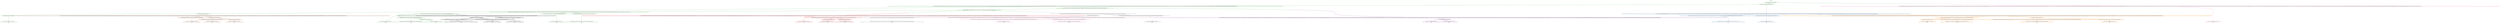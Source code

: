 digraph T {
	{
		rank=same
		69 [penwidth=3,colorscheme=set19,color=3,label="1672;1673;1674;1675;1676;1677;1678;1679;1680;1681_P\nP\n23% 0%"]
		64 [penwidth=3,colorscheme=set19,color=3,label="4503;4504;4505;4506;4507;4508;4509;4510;4511;4512_P\nP\n0% 13%"]
		62 [penwidth=3,colorscheme=set19,color=3,label="4593;4594;4595;4596;4597;4598;4599;4600;4601;4602;4683;4684;4685;4686;4687;4688;4689;4690;4691;4692_P\nP\n0% 14%"]
		60 [penwidth=3,colorscheme=set19,color=3,label="4763;4764;4765;4766;4767;4768;4769;4770;4771;4772_P\nP\n0% 38%"]
		58 [penwidth=3,colorscheme=set19,color=3,label="4483;4484;4485;4486;4487;4488;4489;4490;4491;4492_P\nP\n41% 35%"]
		56 [penwidth=3,colorscheme=set19,color=3,label="4363;4364;4365;4366;4367;4368;4369;4370;4371;4372;4473;4474;4475;4476;4477;4478;4479;4480;4481;4482_P\nP\n36% 0%"]
		54 [penwidth=3,colorscheme=set19,color=2,label="1492;1493;1494;1495;1496;1497;1498;1499;1500;1501;1762;1763;1764;1765;1766;1767;1768;1769;1770;1771_M1\nM1\n78%"]
		52 [penwidth=3,colorscheme=set19,color=2,label="1682;1683;1684;1685;1686;1687;1688;1689;1690;1691_M1\nM1\n22%"]
		49 [penwidth=3,colorscheme=set19,color=8,label="6283;6284;6285;6286;6287;6288;6289;6290;6291;6292_M2\nM2\n23%"]
		47 [penwidth=3,colorscheme=set19,color=8,label="5823;5824;5825;5826;5827;5828;5829;5830;5831;5832;6053;6054;6055;6056;6057;6058;6059;6060;6061;6062_M2\nM2\n58%"]
		46 [penwidth=3,colorscheme=set19,color=8,label="3732;3733;3734;3735;3736;3737;3738;3739;3740;3741_M2\nM2\n19%"]
		44 [penwidth=3,colorscheme=set19,color=9,label="3102;3103;3104;3105;3106;3107;3108;3109;3110;3111;3192;3193;3194;3195;3196;3197;3198;3199;3200;3201;3282;3283;3284;3285;3286;3287;3288;3289;3290;3291;3602;3603;3604;3605;3606;3607;3608;3609;3610;3611_M3\nM3\n14%"]
		42 [penwidth=3,colorscheme=set19,color=9,label="3502;3503;3504;3505;3506;3507;3508;3509;3510;3511_M3\nM3\n86%"]
		40 [penwidth=3,colorscheme=set19,color=7,label="4793;4794;4795;4796;4797;4798;4799;4800;4801;4802_M4\nM4\n23%"]
		37 [penwidth=3,colorscheme=set19,color=7,label="5193;5194;5195;5196;5197;5198;5199;5200;5201;5202_M4\nM4\n20%"]
		35 [penwidth=3,colorscheme=set19,color=7,label="5183;5184;5185;5186;5187;5188;5189;5190;5191;5192_M4\nM4\n57%"]
		32 [penwidth=3,colorscheme=set19,color=5,label="5103;5104;5105;5106;5107;5108;5109;5110;5111;5112_M5\nM5\n20%"]
		30 [penwidth=3,colorscheme=set19,color=5,label="5603;5604;5605;5606;5607;5608;5609;5610;5611;5612;5663;5664;5665;5666;5667;5668;5669;5670;5671;5672_M5\nM5\n25%"]
		27 [penwidth=3,colorscheme=set19,color=5,label="5523;5524;5525;5526;5527;5528;5529;5530;5531;5532;5593;5594;5595;5596;5597;5598;5599;5600;5601;5602_M5\nM5\n19%"]
		25 [penwidth=3,colorscheme=set19,color=5,label="4813;4814;4815;4816;4817;4818;4819;4820;4821;4822_M5\nM5\n35%"]
		24 [penwidth=3,colorscheme=set19,color=4,label="6573;6574;6575;6576;6577;6578;6579;6580;6581;6582_M6\nM6\n51%"]
		22 [penwidth=3,colorscheme=set19,color=4,label="6693;6694;6695;6696;6697;6698;6699;6700;6701;6702_M6\nM6\n49%"]
		21 [penwidth=3,colorscheme=set19,color=1,label="6313;6314;6315;6316;6317;6318;6319;6320;6321;6322_M7\nM7\n15%"]
		18 [penwidth=3,colorscheme=set19,color=1,label="6863;6864;6865;6866;6867;6868;6869;6870;6871;6872_M7\nM7\n15%"]
		16 [penwidth=3,colorscheme=set19,color=1,label="6953;6954;6955;6956;6957;6958;6959;6960;6961;6962_M7\nM7\n69%"]
		13 [penwidth=3,colorscheme=set19,color=10,label="6533;6534;6535;6536;6537;6538;6539;6540;6541;6542;7003;7004;7005;7006;7007;7008;7009;7010;7011;7012_M8\nM8\n12%"]
		11 [penwidth=3,colorscheme=set19,color=10,label="6993;6994;6995;6996;6997;6998;6999;7000;7001;7002_M8\nM8\n26%"]
		9 [penwidth=3,colorscheme=set19,color=10,label="6793;6794;6795;6796;6797;6798;6799;6800;6801;6802_M8\nM8\n62%"]
	}
	75 [penwidth=3,colorscheme=set19,color=3,label="GL"]
	74 [penwidth=3,colorscheme=set19,color=3,label="0;1;2;3;4;5;6;7;8;9;10;11;12;13;14;15;16;17;18;19;20"]
	73 [penwidth=3,colorscheme=set19,color=3,label="21;22;23;24;25;26;27;28;29;30;41;42;43;44;45;46;47;48;49;50"]
	72 [penwidth=3,colorscheme=set19,color=3,label="51;52;53;54;55;56;57;58;59;60;81;82;83;84;85;86;87;88;89;90;101;102;103;104;105;106;107;108;109;110;121;122;123;124;125;126;127;128;129;130;151;152;153;154;155;156;157;158;159;160;241;242;243;244;245;246;247;248;249;250;271;272;273;274;275;276;277;278;279;280;301;302;303;304;305;306;307;308;309;310;401;402;403;404;405;406;407;408;409;410;491;492;493;494;495;496;497;498;499;500;561;562;563;564;565;566;567;568;569;570;571;572;573;574;575;576;577;578;579;580;601;602;603;604;605;606;607;608;609;610;651;652;653;654;655;656;657;658;659;660;691;692;693;694;695;696;697;698;699;700;751;752;753;754;755;756;757;758;759;760;781;782;783;784;785;786;787;788;789;790;821;822;823;824;825;826;827;828;829;830;871;872;873;874;875;876;877;878;879;880;901;902;903;904;905;906;907;908;909;910;921;922;923;924;925;926;927;928;929;930;961;962;963;964;965;966;967;968;969;970;981;982;983;984;985;986;987;988;989;990;1001;1002;1003;1004;1005;1006;1007;1008;1009;1010;1031;1032;1033;1034;1035;1036;1037;1038;1039;1040;1051;1052;1053;1054;1055;1056;1057;1058;1059;1060;1101;1102;1103;1104;1105;1106;1107;1108;1109;1110;1111;1112;1113;1114;1115;1116;1117;1118;1119;1120;1141;1142;1143;1144;1145;1146;1147;1148;1149;1150;1261;1262;1263;1264;1265;1266;1267;1268;1269;1270;1331;1332;1333;1334;1335;1336;1337;1338;1339;1340;1381;1382;1383;1384;1385;1386;1387;1388;1389;1390;1391;1532;1533;1534;1535;1536;1537;1538;1539;1540;1541"]
	71 [penwidth=3,colorscheme=set19,color=3,label="1592;1593;1594;1595;1596;1597;1598;1599;1600;1601"]
	70 [penwidth=3,colorscheme=set19,color=3,label="1672;1673;1674;1675;1676;1677;1678;1679;1680;1681"]
	68 [penwidth=3,colorscheme=set19,color=3,label="1812;1813;1814;1815;1816;1817;1818;1819;1820;1821;1852;1853;1854;1855;1856;1857;1858;1859;1860;1861;1892;1893;1894;1895;1896;1897;1898;1899;1900;1901;1992;1993;1994;1995;1996;1997;1998;1999;2000;2001"]
	67 [penwidth=3,colorscheme=set19,color=3,label="2042;2043;2044;2045;2046;2047;2048;2049;2050;2051;2172;2173;2174;2175;2176;2177;2178;2179;2180;2181;2302;2303;2304;2305;2306;2307;2308;2309;2310;2311"]
	66 [penwidth=3,colorscheme=set19,color=3,label="2422;2423;2424;2425;2426;2427;2428;2429;2430;2431;2722;2723;2724;2725;2726;2727;2728;2729;2730;2731;2772;2773;2774;2775;2776;2777;2778;2779;2780;2781;2882;2883;2884;2885;2886;2887;2888;2889;2890;2891;3072;3073;3074;3075;3076;3077;3078;3079;3080;3081;3322;3323;3324;3325;3326;3327;3328;3329;3330;3331;3432;3433;3434;3435;3436;3437;3438;3439;3440;3441;3842;3843;3844;3845;3846;3847;3848;3849;3850;3851;3922;3923;3924;3925;3926;3927;3928;3929;3930;3931;3952;3953;3954;3955;3956;3957;3958;3959;3960;3961;4142;4143;4144;4145;4146;4147;4148;4149;4150;4151;4152"]
	65 [penwidth=3,colorscheme=set19,color=3,label="4253;4254;4255;4256;4257;4258;4259;4260;4261;4262;4383;4384;4385;4386;4387;4388;4389;4390;4391;4392;4503;4504;4505;4506;4507;4508;4509;4510;4511;4512"]
	63 [penwidth=3,colorscheme=set19,color=3,label="4593;4594;4595;4596;4597;4598;4599;4600;4601;4602;4683;4684;4685;4686;4687;4688;4689;4690;4691;4692"]
	61 [penwidth=3,colorscheme=set19,color=3,label="4763;4764;4765;4766;4767;4768;4769;4770;4771;4772"]
	59 [penwidth=3,colorscheme=set19,color=3,label="4313;4314;4315;4316;4317;4318;4319;4320;4321;4322;4483;4484;4485;4486;4487;4488;4489;4490;4491;4492"]
	57 [penwidth=3,colorscheme=set19,color=3,label="4363;4364;4365;4366;4367;4368;4369;4370;4371;4372;4473;4474;4475;4476;4477;4478;4479;4480;4481;4482"]
	55 [penwidth=3,colorscheme=set19,color=2,label="1221;1222;1223;1224;1225;1226;1227;1228;1229;1230;1311;1312;1313;1314;1315;1316;1317;1318;1319;1320;1412;1413;1414;1415;1416;1417;1418;1419;1420;1421;1492;1493;1494;1495;1496;1497;1498;1499;1500;1501;1762;1763;1764;1765;1766;1767;1768;1769;1770;1771"]
	53 [penwidth=3,colorscheme=set19,color=2,label="1462;1463;1464;1465;1466;1467;1468;1469;1470;1471;1682;1683;1684;1685;1686;1687;1688;1689;1690;1691"]
	51 [penwidth=3,colorscheme=set19,color=9,label="2962;2963;2964;2965;2966;2967;2968;2969;2970;2971"]
	50 [penwidth=3,colorscheme=set19,color=8,label="5773;5774;5775;5776;5777;5778;5779;5780;5781;5782;6013;6014;6015;6016;6017;6018;6019;6020;6021;6022;6063;6064;6065;6066;6067;6068;6069;6070;6071;6072;6163;6164;6165;6166;6167;6168;6169;6170;6171;6172;6233;6234;6235;6236;6237;6238;6239;6240;6241;6242;6283;6284;6285;6286;6287;6288;6289;6290;6291;6292"]
	48 [penwidth=3,colorscheme=set19,color=8,label="5793;5794;5795;5796;5797;5798;5799;5800;5801;5802;5823;5824;5825;5826;5827;5828;5829;5830;5831;5832;6053;6054;6055;6056;6057;6058;6059;6060;6061;6062"]
	45 [penwidth=3,colorscheme=set19,color=9,label="3102;3103;3104;3105;3106;3107;3108;3109;3110;3111;3192;3193;3194;3195;3196;3197;3198;3199;3200;3201;3282;3283;3284;3285;3286;3287;3288;3289;3290;3291;3602;3603;3604;3605;3606;3607;3608;3609;3610;3611"]
	43 [penwidth=3,colorscheme=set19,color=9,label="3042;3043;3044;3045;3046;3047;3048;3049;3050;3051;3182;3183;3184;3185;3186;3187;3188;3189;3190;3191;3262;3263;3264;3265;3266;3267;3268;3269;3270;3271;3502;3503;3504;3505;3506;3507;3508;3509;3510;3511"]
	41 [penwidth=3,colorscheme=set19,color=7,label="4693;4694;4695;4696;4697;4698;4699;4700;4701;4702;4793;4794;4795;4796;4797;4798;4799;4800;4801;4802"]
	39 [penwidth=3,colorscheme=set19,color=7,label="4783;4784;4785;4786;4787;4788;4789;4790;4791;4792"]
	38 [penwidth=3,colorscheme=set19,color=7,label="4953;4954;4955;4956;4957;4958;4959;4960;4961;4962;5193;5194;5195;5196;5197;5198;5199;5200;5201;5202"]
	36 [penwidth=3,colorscheme=set19,color=7,label="5183;5184;5185;5186;5187;5188;5189;5190;5191;5192"]
	34 [penwidth=3,colorscheme=set19,color=5,label="4343;4344;4345;4346;4347;4348;4349;4350;4351;4352;4423;4424;4425;4426;4427;4428;4429;4430;4431;4432;4723;4724;4725;4726;4727;4728;4729;4730;4731;4732"]
	33 [penwidth=3,colorscheme=set19,color=5,label="5103;5104;5105;5106;5107;5108;5109;5110;5111;5112"]
	31 [penwidth=3,colorscheme=set19,color=5,label="5263;5264;5265;5266;5267;5268;5269;5270;5271;5272;5603;5604;5605;5606;5607;5608;5609;5610;5611;5612;5663;5664;5665;5666;5667;5668;5669;5670;5671;5672"]
	29 [penwidth=3,colorscheme=set19,color=5,label="4413;4414;4415;4416;4417;4418;4419;4420;4421;4422"]
	28 [penwidth=3,colorscheme=set19,color=5,label="4533;4534;4535;4536;4537;4538;4539;4540;4541;4542;4633;4634;4635;4636;4637;4638;4639;4640;4641;4642;4713;4714;4715;4716;4717;4718;4719;4720;4721;4722;4823;4824;4825;4826;4827;4828;4829;4830;4831;4832;4903;4904;4905;4906;4907;4908;4909;4910;4911;4912;5363;5364;5365;5366;5367;5368;5369;5370;5371;5372;5523;5524;5525;5526;5527;5528;5529;5530;5531;5532;5593;5594;5595;5596;5597;5598;5599;5600;5601;5602"]
	26 [penwidth=3,colorscheme=set19,color=5,label="4623;4624;4625;4626;4627;4628;4629;4630;4631;4632;4813;4814;4815;4816;4817;4818;4819;4820;4821;4822"]
	23 [penwidth=3,colorscheme=set19,color=4,label="6693;6694;6695;6696;6697;6698;6699;6700;6701;6702"]
	20 [penwidth=3,colorscheme=set19,color=1,label="6363;6364;6365;6366;6367;6368;6369;6370;6371;6372;6503;6504;6505;6506;6507;6508;6509;6510;6511;6512;6613;6614;6615;6616;6617;6618;6619;6620;6621;6622;6753;6754;6755;6756;6757;6758;6759;6760;6761;6762"]
	19 [penwidth=3,colorscheme=set19,color=1,label="6863;6864;6865;6866;6867;6868;6869;6870;6871;6872"]
	17 [penwidth=3,colorscheme=set19,color=1,label="6953;6954;6955;6956;6957;6958;6959;6960;6961;6962"]
	15 [penwidth=3,colorscheme=set19,color=10,label="6443;6444;6445;6446;6447;6448;6449;6450;6451;6452"]
	14 [penwidth=3,colorscheme=set19,color=10,label="6533;6534;6535;6536;6537;6538;6539;6540;6541;6542;7003;7004;7005;7006;7007;7008;7009;7010;7011;7012"]
	12 [penwidth=3,colorscheme=set19,color=10,label="6643;6644;6645;6646;6647;6648;6649;6650;6651;6652;6893;6894;6895;6896;6897;6898;6899;6900;6901;6902;6993;6994;6995;6996;6997;6998;6999;7000;7001;7002"]
	10 [penwidth=3,colorscheme=set19,color=10,label="6523;6524;6525;6526;6527;6528;6529;6530;6531;6532;6793;6794;6795;6796;6797;6798;6799;6800;6801;6802"]
	8 [penwidth=3,colorscheme=set19,color=8,label="3272;3273;3274;3275;3276;3277;3278;3279;3280;3281;3392;3393;3394;3395;3396;3397;3398;3399;3400;3401;3592;3593;3594;3595;3596;3597;3598;3599;3600;3601;3752;3753;3754;3755;3756;3757;3758;3759;3760;3761;3982;3983;3984;3985;3986;3987;3988;3989;3990;3991;4163;4164;4165;4166;4167;4168;4169;4170;4171;4172;4213;4214;4215;4216;4217;4218;4219;4220;4221;4222;4263;4264;4265;4266;4267;4268;4269;4270;4271;4272;4323;4324;4325;4326;4327;4328;4329;4330;4331;4332;4393;4394;4395;4396;4397;4398;4399;4400;4401;4402;4513;4514;4515;4516;4517;4518;4519;4520;4521;4522;4773;4774;4775;4776;4777;4778;4779;4780;4781;4782;5053;5054;5055;5056;5057;5058;5059;5060;5061;5062;5163;5164;5165;5166;5167;5168;5169;5170;5171;5172;5313;5314;5315;5316;5317;5318;5319;5320;5321;5322;5653;5654;5655;5656;5657;5658;5659;5660;5661;5662"]
	7 [penwidth=3,colorscheme=set19,color=5,label="1241;1242;1243;1244;1245;1246;1247;1248;1249;1250;1301;1302;1303;1304;1305;1306;1307;1308;1309;1310;1402;1403;1404;1405;1406;1407;1408;1409;1410;1411;1482;1483;1484;1485;1486;1487;1488;1489;1490;1491;1612;1613;1614;1615;1616;1617;1618;1619;1620;1621;1832;1833;1834;1835;1836;1837;1838;1839;1840;1841;1912;1913;1914;1915;1916;1917;1918;1919;1920;1921;2062;2063;2064;2065;2066;2067;2068;2069;2070;2071;2102;2103;2104;2105;2106;2107;2108;2109;2110;2111;2192;2193;2194;2195;2196;2197;2198;2199;2200;2201;2252;2253;2254;2255;2256;2257;2258;2259;2260;2261;2362;2363;2364;2365;2366;2367;2368;2369;2370;2371;2392;2393;2394;2395;2396;2397;2398;2399;2400;2401;2462;2463;2464;2465;2466;2467;2468;2469;2470;2471;2542;2543;2544;2545;2546;2547;2548;2549;2550;2551;2642;2643;2644;2645;2646;2647;2648;2649;2650;2651;2832;2833;2834;2835;2836;2837;2838;2839;2840;2841;2892;2893;2894;2895;2896;2897;2898;2899;2900;2901;3002;3003;3004;3005;3006;3007;3008;3009;3010;3011;3132;3133;3134;3135;3136;3137;3138;3139;3140;3141;3232;3233;3234;3235;3236;3237;3238;3239;3240;3241;3332;3333;3334;3335;3336;3337;3338;3339;3340;3341;3542;3543;3544;3545;3546;3547;3548;3549;3550;3551;3972;3973;3974;3975;3976;3977;3978;3979;3980;3981;4062;4063;4064;4065;4066;4067;4068;4069;4070;4071;4092;4093;4094;4095;4096;4097;4098;4099;4100;4101;4122;4123;4124;4125;4126;4127;4128;4129;4130;4131;4153;4154;4155;4156;4157;4158;4159;4160;4161;4162;4203;4204;4205;4206;4207;4208;4209;4210;4211;4212;4283;4284;4285;4286;4287;4288;4289;4290;4291;4292"]
	6 [penwidth=3,colorscheme=set19,color=10,label="4673;4674;4675;4676;4677;4678;4679;4680;4681;4682;4853;4854;4855;4856;4857;4858;4859;4860;4861;4862;5153;5154;5155;5156;5157;5158;5159;5160;5161;5162;5433;5434;5435;5436;5437;5438;5439;5440;5441;5442;5643;5644;5645;5646;5647;5648;5649;5650;5651;5652;5813;5814;5815;5816;5817;5818;5819;5820;5821;5822;5913;5914;5915;5916;5917;5918;5919;5920;5921;5922;5963;5964;5965;5966;5967;5968;5969;5970;5971;5972;6043;6044;6045;6046;6047;6048;6049;6050;6051;6052;6103;6104;6105;6106;6107;6108;6109;6110;6111;6112;6223;6224;6225;6226;6227;6228;6229;6230;6231;6232"]
	5 [penwidth=3,colorscheme=set19,color=1,label="2522;2523;2524;2525;2526;2527;2528;2529;2530;2531;2572;2573;2574;2575;2576;2577;2578;2579;2580;2581;2622;2623;2624;2625;2626;2627;2628;2629;2630;2631;2662;2663;2664;2665;2666;2667;2668;2669;2670;2671;2982;2983;2984;2985;2986;2987;2988;2989;2990;2991;3122;3123;3124;3125;3126;3127;3128;3129;3130;3131;3312;3313;3314;3315;3316;3317;3318;3319;3320;3321;3422;3423;3424;3425;3426;3427;3428;3429;3430;3431;3532;3533;3534;3535;3536;3537;3538;3539;3540;3541;3622;3623;3624;3625;3626;3627;3628;3629;3630;3631;3702;3703;3704;3705;3706;3707;3708;3709;3710;3711;3772;3773;3774;3775;3776;3777;3778;3779;3780;3781;3812;3813;3814;3815;3816;3817;3818;3819;3820;3821;3892;3893;3894;3895;3896;3897;3898;3899;3900;3901;4002;4003;4004;4005;4006;4007;4008;4009;4010;4011;4032;4033;4034;4035;4036;4037;4038;4039;4040;4041;4102;4103;4104;4105;4106;4107;4108;4109;4110;4111;4173;4174;4175;4176;4177;4178;4179;4180;4181;4182;4303;4304;4305;4306;4307;4308;4309;4310;4311;4312;4353;4354;4355;4356;4357;4358;4359;4360;4361;4362;4463;4464;4465;4466;4467;4468;4469;4470;4471;4472;4753;4754;4755;4756;4757;4758;4759;4760;4761;4762;5033;5034;5035;5036;5037;5038;5039;5040;5041;5042;5133;5134;5135;5136;5137;5138;5139;5140;5141;5142;5303;5304;5305;5306;5307;5308;5309;5310;5311;5312;5413;5414;5415;5416;5417;5418;5419;5420;5421;5422;5503;5504;5505;5506;5507;5508;5509;5510;5511;5512;5563;5564;5565;5566;5567;5568;5569;5570;5571;5572;5633;5634;5635;5636;5637;5638;5639;5640;5641;5642;5673;5674;5675;5676;5677;5678;5679;5680;5681;5682;5743;5744;5745;5746;5747;5748;5749;5750;5751;5752;5863;5864;5865;5866;5867;5868;5869;5870;5871;5872;6093;6094;6095;6096;6097;6098;6099;6100;6101;6102;6143;6144;6145;6146;6147;6148;6149;6150;6151;6152;6313;6314;6315;6316;6317;6318;6319;6320;6321;6322"]
	4 [penwidth=3,colorscheme=set19,color=4,label="2132;2133;2134;2135;2136;2137;2138;2139;2140;2141;2162;2163;2164;2165;2166;2167;2168;2169;2170;2171;2242;2243;2244;2245;2246;2247;2248;2249;2250;2251;2262;2263;2264;2265;2266;2267;2268;2269;2270;2271;2342;2343;2344;2345;2346;2347;2348;2349;2350;2351;2412;2413;2414;2415;2416;2417;2418;2419;2420;2421;2482;2483;2484;2485;2486;2487;2488;2489;2490;2491;2562;2563;2564;2565;2566;2567;2568;2569;2570;2571;2612;2613;2614;2615;2616;2617;2618;2619;2620;2621;2652;2653;2654;2655;2656;2657;2658;2659;2660;2661;2712;2713;2714;2715;2716;2717;2718;2719;2720;2721;2762;2763;2764;2765;2766;2767;2768;2769;2770;2771;2932;2933;2934;2935;2936;2937;2938;2939;2940;2941;2992;2993;2994;2995;2996;2997;2998;2999;3000;3001;3632;3633;3634;3635;3636;3637;3638;3639;3640;3641;3712;3713;3714;3715;3716;3717;3718;3719;3720;3721;3782;3783;3784;3785;3786;3787;3788;3789;3790;3791;3852;3853;3854;3855;3856;3857;3858;3859;3860;3861;3902;3903;3904;3905;3906;3907;3908;3909;3910;3911;4012;4013;4014;4015;4016;4017;4018;4019;4020;4021;4052;4053;4054;4055;4056;4057;4058;4059;4060;4061;4193;4194;4195;4196;4197;4198;4199;4200;4201;4202;4233;4234;4235;4236;4237;4238;4239;4240;4241;4242;4293;4294;4295;4296;4297;4298;4299;4300;4301;4302;4443;4444;4445;4446;4447;4448;4449;4450;4451;4452;4733;4734;4735;4736;4737;4738;4739;4740;4741;4742;5013;5014;5015;5016;5017;5018;5019;5020;5021;5022;5113;5114;5115;5116;5117;5118;5119;5120;5121;5122;5283;5284;5285;5286;5287;5288;5289;5290;5291;5292;5543;5544;5545;5546;5547;5548;5549;5550;5551;5552;5713;5714;5715;5716;5717;5718;5719;5720;5721;5722;5753;5754;5755;5756;5757;5758;5759;5760;5761;5762;5843;5844;5845;5846;5847;5848;5849;5850;5851;5852;5883;5884;5885;5886;5887;5888;5889;5890;5891;5892;5933;5934;5935;5936;5937;5938;5939;5940;5941;5942;6123;6124;6125;6126;6127;6128;6129;6130;6131;6132;6173;6174;6175;6176;6177;6178;6179;6180;6181;6182;6293;6294;6295;6296;6297;6298;6299;6300;6301;6302;6473;6474;6475;6476;6477;6478;6479;6480;6481;6482;6573;6574;6575;6576;6577;6578;6579;6580;6581;6582"]
	3 [penwidth=3,colorscheme=set19,color=7,label="1742;1743;1744;1745;1746;1747;1748;1749;1750;1751;1822;1823;1824;1825;1826;1827;1828;1829;1830;1831;1862;1863;1864;1865;1866;1867;1868;1869;1870;1871;1902;1903;1904;1905;1906;1907;1908;1909;1910;1911;1952;1953;1954;1955;1956;1957;1958;1959;1960;1961;2002;2003;2004;2005;2006;2007;2008;2009;2010;2011;2142;2143;2144;2145;2146;2147;2148;2149;2150;2151;2182;2183;2184;2185;2186;2187;2188;2189;2190;2191;2222;2223;2224;2225;2226;2227;2228;2229;2230;2231;2272;2273;2274;2275;2276;2277;2278;2279;2280;2281;2352;2353;2354;2355;2356;2357;2358;2359;2360;2361;2502;2503;2504;2505;2506;2507;2508;2509;2510;2511;2582;2583;2584;2585;2586;2587;2588;2589;2590;2591;2632;2633;2634;2635;2636;2637;2638;2639;2640;2641;2672;2673;2674;2675;2676;2677;2678;2679;2680;2681;3062;3063;3064;3065;3066;3067;3068;3069;3070;3071;3222;3223;3224;3225;3226;3227;3228;3229;3230;3231;3302;3303;3304;3305;3306;3307;3308;3309;3310;3311;3412;3413;3414;3415;3416;3417;3418;3419;3420;3421;3522;3523;3524;3525;3526;3527;3528;3529;3530;3531;3612;3613;3614;3615;3616;3617;3618;3619;3620;3621;3692;3693;3694;3695;3696;3697;3698;3699;3700;3701;3802;3803;3804;3805;3806;3807;3808;3809;3810;3811;3882;3883;3884;3885;3886;3887;3888;3889;3890;3891;4273;4274;4275;4276;4277;4278;4279;4280;4281;4282;4403;4404;4405;4406;4407;4408;4409;4410;4411;4412"]
	2 [penwidth=3,colorscheme=set19,color=9,label="2372;2373;2374;2375;2376;2377;2378;2379;2380;2381;2492;2493;2494;2495;2496;2497;2498;2499;2500;2501;2732;2733;2734;2735;2736;2737;2738;2739;2740;2741;2782;2783;2784;2785;2786;2787;2788;2789;2790;2791;2812;2813;2814;2815;2816;2817;2818;2819;2820;2821;2912;2913;2914;2915;2916;2917;2918;2919;2920;2921"]
	1 [penwidth=3,colorscheme=set19,color=8,label="31;32;33;34;35;36;37;38;39;40;61;62;63;64;65;66;67;68;69;70;131;132;133;134;135;136;137;138;139;140;161;162;163;164;165;166;167;168;169;170;181;182;183;184;185;186;187;188;189;190;211;212;213;214;215;216;217;218;219;220;251;252;253;254;255;256;257;258;259;260;281;282;283;284;285;286;287;288;289;290;311;312;313;314;315;316;317;318;319;320;321;322;323;324;325;326;327;328;329;330;351;352;353;354;355;356;357;358;359;360;411;412;413;414;415;416;417;418;419;420;451;452;453;454;455;456;457;458;459;460;461;462;463;464;465;466;467;468;469;470;501;502;503;504;505;506;507;508;509;510;521;522;523;524;525;526;527;528;529;530;541;542;543;544;545;546;547;548;549;550;661;662;663;664;665;666;667;668;669;670;721;722;723;724;725;726;727;728;729;730;761;762;763;764;765;766;767;768;769;770;791;792;793;794;795;796;797;798;799;800;831;832;833;834;835;836;837;838;839;840;851;852;853;854;855;856;857;858;859;860;881;882;883;884;885;886;887;888;889;890;911;912;913;914;915;916;917;918;919;920;931;932;933;934;935;936;937;938;939;940;951;952;953;954;955;956;957;958;959;960;971;972;973;974;975;976;977;978;979;980;1021;1022;1023;1024;1025;1026;1027;1028;1029;1030;1081;1082;1083;1084;1085;1086;1087;1088;1089;1090;1201;1202;1203;1204;1205;1206;1207;1208;1209;1210;1231;1232;1233;1234;1235;1236;1237;1238;1239;1240;1251;1252;1253;1254;1255;1256;1257;1258;1259;1260;1291;1292;1293;1294;1295;1296;1297;1298;1299;1300;1321;1322;1323;1324;1325;1326;1327;1328;1329;1330;1371;1372;1373;1374;1375;1376;1377;1378;1379;1380;1452;1453;1454;1455;1456;1457;1458;1459;1460;1461;1512;1513;1514;1515;1516;1517;1518;1519;1520;1521;1662;1663;1664;1665;1666;1667;1668;1669;1670;1671;1792;1793;1794;1795;1796;1797;1798;1799;1800;1801;1982;1983;1984;1985;1986;1987;1988;1989;1990;1991;2022;2023;2024;2025;2026;2027;2028;2029;2030;2031;2112;2113;2114;2115;2116;2117;2118;2119;2120;2121;2202;2203;2204;2205;2206;2207;2208;2209;2210;2211;2292;2293;2294;2295;2296;2297;2298;2299;2300;2301;2322;2323;2324;2325;2326;2327;2328;2329;2330;2331;2402;2403;2404;2405;2406;2407;2408;2409;2410;2411;2592;2593;2594;2595;2596;2597;2598;2599;2600;2601;2692;2693;2694;2695;2696;2697;2698;2699;2700;2701;2802;2803;2804;2805;2806;2807;2808;2809;2810;2811;2852;2853;2854;2855;2856;2857;2858;2859;2860;2861;3092;3093;3094;3095;3096;3097;3098;3099;3100;3101;3462;3463;3464;3465;3466;3467;3468;3469;3470;3471;3732;3733;3734;3735;3736;3737;3738;3739;3740;3741"]
	0 [penwidth=3,colorscheme=set19,color=2,label="71;72;73;74;75;76;77;78;79;80;91;92;93;94;95;96;97;98;99;100;111;112;113;114;115;116;117;118;119;120;191;192;193;194;195;196;197;198;199;200;221;222;223;224;225;226;227;228;229;230;261;262;263;264;265;266;267;268;269;270;331;332;333;334;335;336;337;338;339;340;381;382;383;384;385;386;387;388;389;390;421;422;423;424;425;426;427;428;429;430;441;442;443;444;445;446;447;448;449;450;471;472;473;474;475;476;477;478;479;480;511;512;513;514;515;516;517;518;519;520;531;532;533;534;535;536;537;538;539;540;551;552;553;554;555;556;557;558;559;560;611;612;613;614;615;616;617;618;619;620;631;632;633;634;635;636;637;638;639;640;671;672;673;674;675;676;677;678;679;680;701;702;703;704;705;706;707;708;709;710;731;732;733;734;735;736;737;738;739;740;801;802;803;804;805;806;807;808;809;810;1071;1072;1073;1074;1075;1076;1077;1078;1079;1080;1091;1092;1093;1094;1095;1096;1097;1098;1099;1100;1131;1132;1133;1134;1135;1136;1137;1138;1139;1140;1161;1162;1163;1164;1165;1166;1167;1168;1169;1170;1181;1182;1183;1184;1185;1186;1187;1188;1189;1190"]
	75 -> 74 [penwidth=3,colorscheme=set19,color=3]
	74 -> 73 [penwidth=3,colorscheme=set19,color=3]
	74 -> 1 [penwidth=3,colorscheme=set19,color="3;0.5:8"]
	73 -> 72 [penwidth=3,colorscheme=set19,color=3]
	73 -> 0 [penwidth=3,colorscheme=set19,color="3;0.5:2"]
	72 -> 71 [penwidth=3,colorscheme=set19,color=3]
	72 -> 68 [penwidth=3,colorscheme=set19,color=3]
	71 -> 70 [penwidth=3,colorscheme=set19,color=3]
	71 -> 3 [penwidth=3,colorscheme=set19,color="3;0.5:7"]
	70 -> 69 [penwidth=3,colorscheme=set19,color=3]
	68 -> 67 [penwidth=3,colorscheme=set19,color=3]
	68 -> 4 [penwidth=3,colorscheme=set19,color="3;0.5:4"]
	67 -> 66 [penwidth=3,colorscheme=set19,color=3]
	67 -> 5 [penwidth=3,colorscheme=set19,color="3;0.5:1"]
	67 -> 2 [penwidth=3,colorscheme=set19,color="3;0.5:9"]
	66 -> 57 [penwidth=3,colorscheme=set19,color=3]
	66 -> 59 [penwidth=3,colorscheme=set19,color=3]
	66 -> 65 [penwidth=3,colorscheme=set19,color=3]
	65 -> 64 [penwidth=3,colorscheme=set19,color=3]
	65 -> 63 [penwidth=3,colorscheme=set19,color=3]
	65 -> 6 [penwidth=3,colorscheme=set19,color="3;0.5:10"]
	63 -> 62 [penwidth=3,colorscheme=set19,color=3]
	63 -> 61 [penwidth=3,colorscheme=set19,color=3]
	61 -> 60 [penwidth=3,colorscheme=set19,color=3]
	59 -> 58 [penwidth=3,colorscheme=set19,color=3]
	57 -> 56 [penwidth=3,colorscheme=set19,color=3]
	55 -> 54 [penwidth=3,colorscheme=set19,color=2]
	53 -> 52 [penwidth=3,colorscheme=set19,color=2]
	51 -> 45 [penwidth=3,colorscheme=set19,color=9]
	51 -> 8 [penwidth=3,colorscheme=set19,color="9;0.5:8"]
	50 -> 49 [penwidth=3,colorscheme=set19,color=8]
	48 -> 47 [penwidth=3,colorscheme=set19,color=8]
	45 -> 44 [penwidth=3,colorscheme=set19,color=9]
	43 -> 42 [penwidth=3,colorscheme=set19,color=9]
	41 -> 40 [penwidth=3,colorscheme=set19,color=7]
	39 -> 36 [penwidth=3,colorscheme=set19,color=7]
	39 -> 38 [penwidth=3,colorscheme=set19,color=7]
	38 -> 37 [penwidth=3,colorscheme=set19,color=7]
	36 -> 35 [penwidth=3,colorscheme=set19,color=7]
	34 -> 33 [penwidth=3,colorscheme=set19,color=5]
	34 -> 31 [penwidth=3,colorscheme=set19,color=5]
	33 -> 32 [penwidth=3,colorscheme=set19,color=5]
	31 -> 30 [penwidth=3,colorscheme=set19,color=5]
	29 -> 26 [penwidth=3,colorscheme=set19,color=5]
	29 -> 28 [penwidth=3,colorscheme=set19,color=5]
	28 -> 27 [penwidth=3,colorscheme=set19,color=5]
	26 -> 25 [penwidth=3,colorscheme=set19,color=5]
	23 -> 22 [penwidth=3,colorscheme=set19,color=4]
	20 -> 19 [penwidth=3,colorscheme=set19,color=1]
	20 -> 17 [penwidth=3,colorscheme=set19,color=1]
	19 -> 18 [penwidth=3,colorscheme=set19,color=1]
	17 -> 16 [penwidth=3,colorscheme=set19,color=1]
	15 -> 14 [penwidth=3,colorscheme=set19,color=10]
	15 -> 12 [penwidth=3,colorscheme=set19,color=10]
	14 -> 13 [penwidth=3,colorscheme=set19,color=10]
	12 -> 11 [penwidth=3,colorscheme=set19,color=10]
	10 -> 9 [penwidth=3,colorscheme=set19,color=10]
	8 -> 50 [penwidth=3,colorscheme=set19,color=8]
	8 -> 48 [penwidth=3,colorscheme=set19,color=8]
	7 -> 34 [penwidth=3,colorscheme=set19,color=5]
	7 -> 29 [penwidth=3,colorscheme=set19,color=5]
	6 -> 15 [penwidth=3,colorscheme=set19,color=10]
	6 -> 10 [penwidth=3,colorscheme=set19,color=10]
	5 -> 21 [penwidth=3,colorscheme=set19,color=1]
	5 -> 20 [penwidth=3,colorscheme=set19,color=1]
	4 -> 24 [penwidth=3,colorscheme=set19,color=4]
	4 -> 23 [penwidth=3,colorscheme=set19,color=4]
	3 -> 41 [penwidth=3,colorscheme=set19,color=7]
	3 -> 39 [penwidth=3,colorscheme=set19,color=7]
	2 -> 51 [penwidth=3,colorscheme=set19,color=9]
	2 -> 43 [penwidth=3,colorscheme=set19,color=9]
	1 -> 46 [penwidth=3,colorscheme=set19,color=8]
	0 -> 55 [penwidth=3,colorscheme=set19,color=2]
	0 -> 53 [penwidth=3,colorscheme=set19,color=2]
	0 -> 7 [penwidth=3,colorscheme=set19,color="2;0.5:5"]
}
